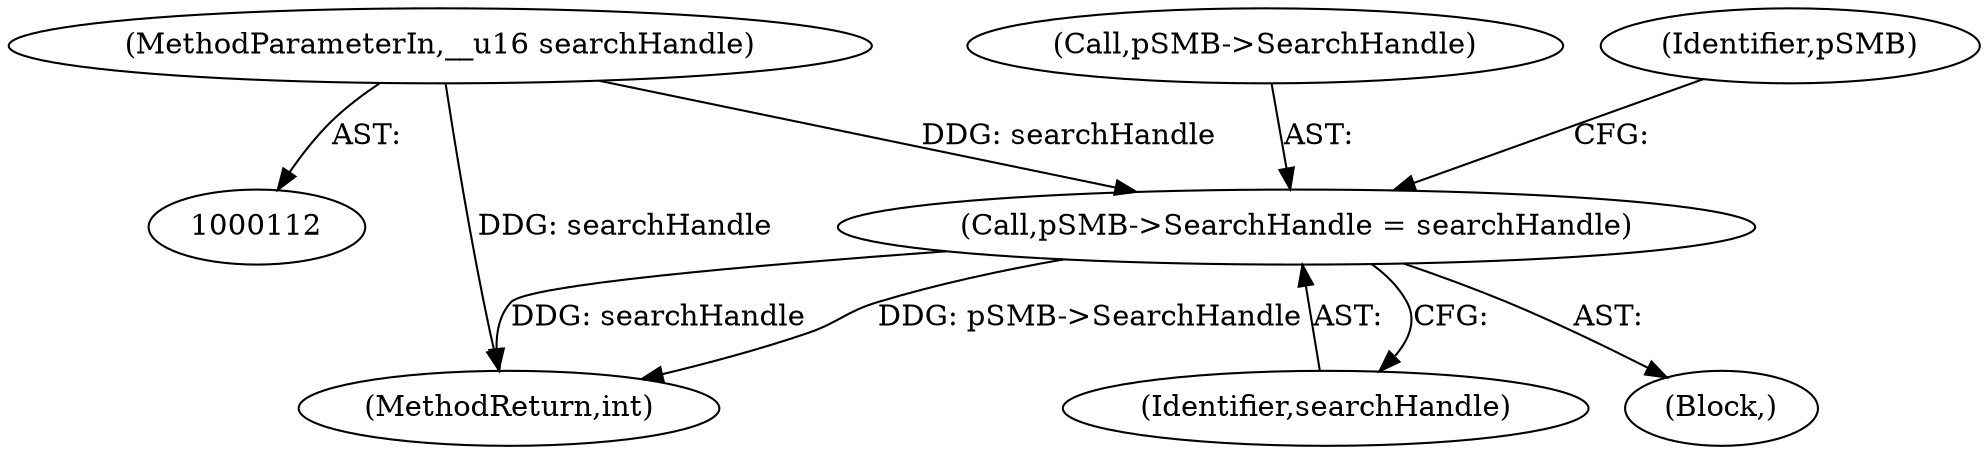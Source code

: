 digraph "0_linux_9438fabb73eb48055b58b89fc51e0bc4db22fabd@pointer" {
"1000248" [label="(Call,pSMB->SearchHandle = searchHandle)"];
"1000115" [label="(MethodParameterIn,__u16 searchHandle)"];
"1000249" [label="(Call,pSMB->SearchHandle)"];
"1000115" [label="(MethodParameterIn,__u16 searchHandle)"];
"1000252" [label="(Identifier,searchHandle)"];
"1000584" [label="(MethodReturn,int)"];
"1000248" [label="(Call,pSMB->SearchHandle = searchHandle)"];
"1000117" [label="(Block,)"];
"1000255" [label="(Identifier,pSMB)"];
"1000248" -> "1000117"  [label="AST: "];
"1000248" -> "1000252"  [label="CFG: "];
"1000249" -> "1000248"  [label="AST: "];
"1000252" -> "1000248"  [label="AST: "];
"1000255" -> "1000248"  [label="CFG: "];
"1000248" -> "1000584"  [label="DDG: searchHandle"];
"1000248" -> "1000584"  [label="DDG: pSMB->SearchHandle"];
"1000115" -> "1000248"  [label="DDG: searchHandle"];
"1000115" -> "1000112"  [label="AST: "];
"1000115" -> "1000584"  [label="DDG: searchHandle"];
}
